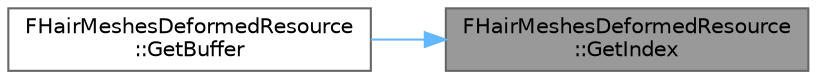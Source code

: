 digraph "FHairMeshesDeformedResource::GetIndex"
{
 // INTERACTIVE_SVG=YES
 // LATEX_PDF_SIZE
  bgcolor="transparent";
  edge [fontname=Helvetica,fontsize=10,labelfontname=Helvetica,labelfontsize=10];
  node [fontname=Helvetica,fontsize=10,shape=box,height=0.2,width=0.4];
  rankdir="RL";
  Node1 [id="Node000001",label="FHairMeshesDeformedResource\l::GetIndex",height=0.2,width=0.4,color="gray40", fillcolor="grey60", style="filled", fontcolor="black",tooltip=" "];
  Node1 -> Node2 [id="edge1_Node000001_Node000002",dir="back",color="steelblue1",style="solid",tooltip=" "];
  Node2 [id="Node000002",label="FHairMeshesDeformedResource\l::GetBuffer",height=0.2,width=0.4,color="grey40", fillcolor="white", style="filled",URL="$dd/dfe/structFHairMeshesDeformedResource.html#a3776be55fc3b6b19115937baa5d4afd8",tooltip=" "];
}
